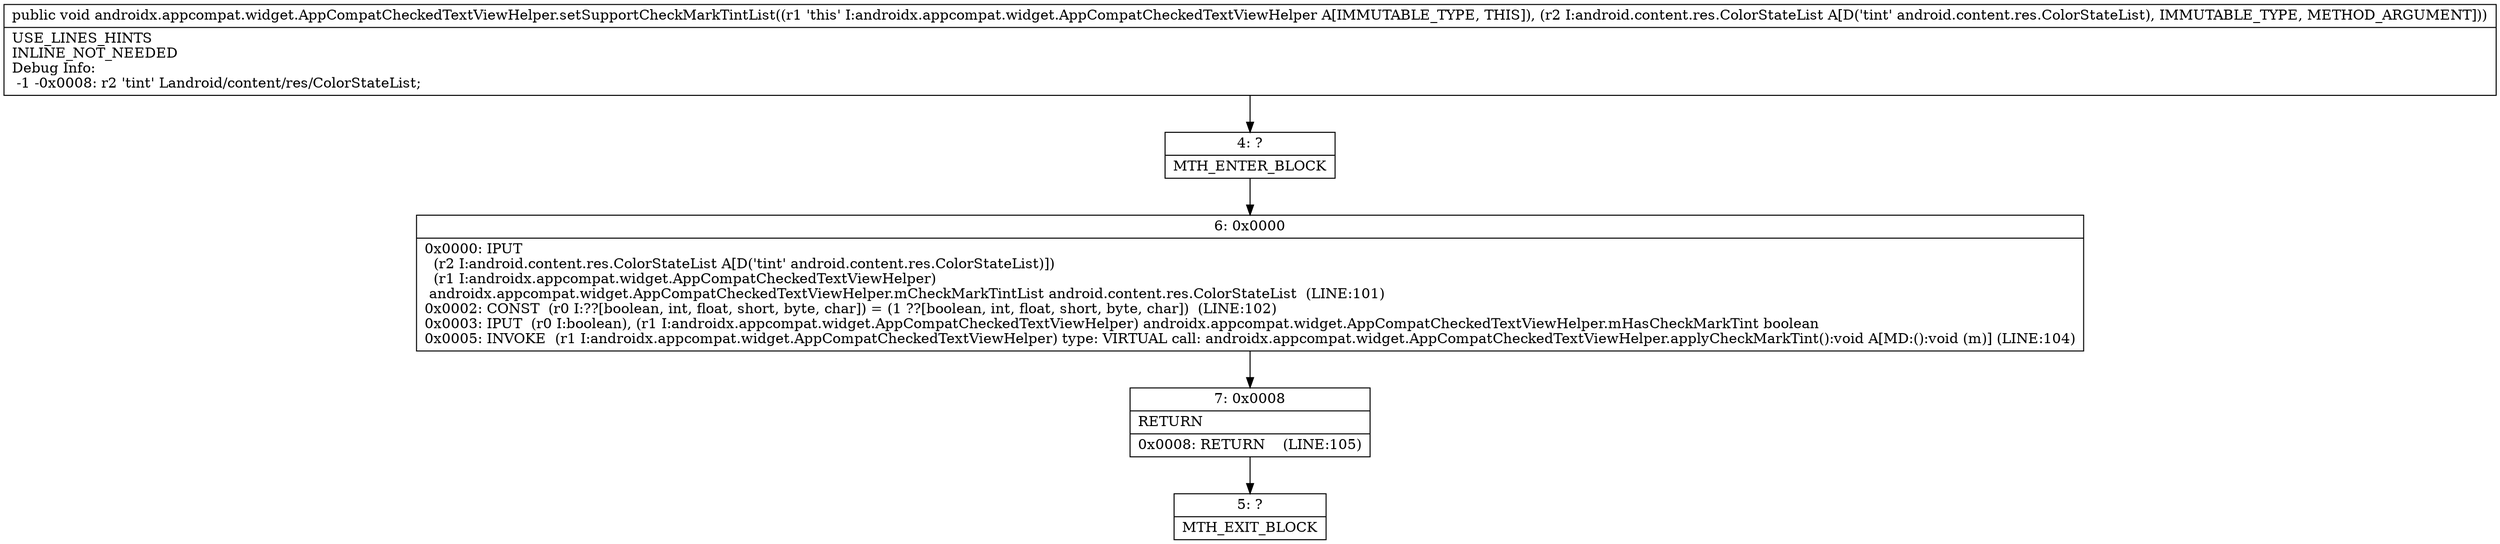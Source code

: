 digraph "CFG forandroidx.appcompat.widget.AppCompatCheckedTextViewHelper.setSupportCheckMarkTintList(Landroid\/content\/res\/ColorStateList;)V" {
Node_4 [shape=record,label="{4\:\ ?|MTH_ENTER_BLOCK\l}"];
Node_6 [shape=record,label="{6\:\ 0x0000|0x0000: IPUT  \l  (r2 I:android.content.res.ColorStateList A[D('tint' android.content.res.ColorStateList)])\l  (r1 I:androidx.appcompat.widget.AppCompatCheckedTextViewHelper)\l androidx.appcompat.widget.AppCompatCheckedTextViewHelper.mCheckMarkTintList android.content.res.ColorStateList  (LINE:101)\l0x0002: CONST  (r0 I:??[boolean, int, float, short, byte, char]) = (1 ??[boolean, int, float, short, byte, char])  (LINE:102)\l0x0003: IPUT  (r0 I:boolean), (r1 I:androidx.appcompat.widget.AppCompatCheckedTextViewHelper) androidx.appcompat.widget.AppCompatCheckedTextViewHelper.mHasCheckMarkTint boolean \l0x0005: INVOKE  (r1 I:androidx.appcompat.widget.AppCompatCheckedTextViewHelper) type: VIRTUAL call: androidx.appcompat.widget.AppCompatCheckedTextViewHelper.applyCheckMarkTint():void A[MD:():void (m)] (LINE:104)\l}"];
Node_7 [shape=record,label="{7\:\ 0x0008|RETURN\l|0x0008: RETURN    (LINE:105)\l}"];
Node_5 [shape=record,label="{5\:\ ?|MTH_EXIT_BLOCK\l}"];
MethodNode[shape=record,label="{public void androidx.appcompat.widget.AppCompatCheckedTextViewHelper.setSupportCheckMarkTintList((r1 'this' I:androidx.appcompat.widget.AppCompatCheckedTextViewHelper A[IMMUTABLE_TYPE, THIS]), (r2 I:android.content.res.ColorStateList A[D('tint' android.content.res.ColorStateList), IMMUTABLE_TYPE, METHOD_ARGUMENT]))  | USE_LINES_HINTS\lINLINE_NOT_NEEDED\lDebug Info:\l  \-1 \-0x0008: r2 'tint' Landroid\/content\/res\/ColorStateList;\l}"];
MethodNode -> Node_4;Node_4 -> Node_6;
Node_6 -> Node_7;
Node_7 -> Node_5;
}

